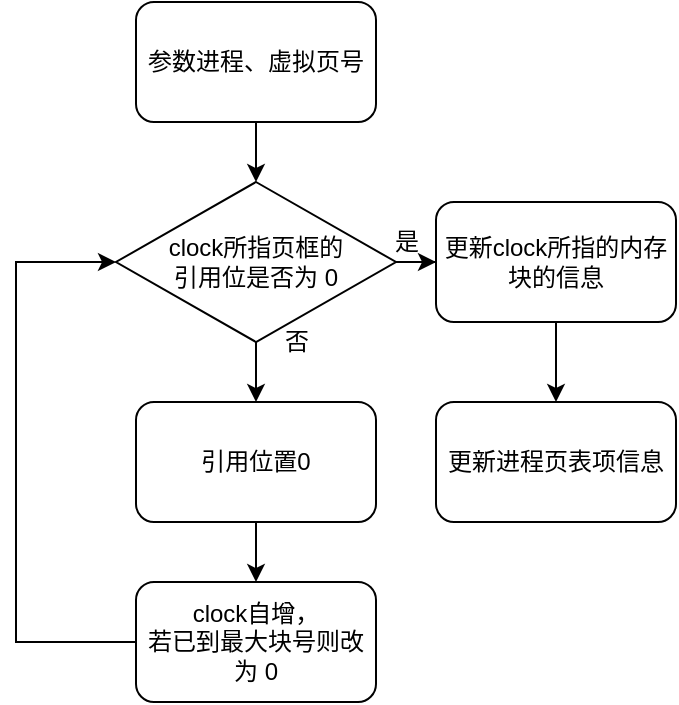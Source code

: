 <mxfile version="14.5.1" type="device"><diagram id="KvtOVFVR_dZIxob1MzXE" name="第 1 页"><mxGraphModel dx="1278" dy="607" grid="1" gridSize="10" guides="1" tooltips="1" connect="1" arrows="1" fold="1" page="1" pageScale="1" pageWidth="850" pageHeight="1100" math="0" shadow="0"><root><mxCell id="0"/><mxCell id="1" parent="0"/><mxCell id="-RuAdVZn5g7Gu5F2l9Nr-11" value="" style="edgeStyle=orthogonalEdgeStyle;rounded=0;orthogonalLoop=1;jettySize=auto;html=1;" edge="1" parent="1" source="-RuAdVZn5g7Gu5F2l9Nr-2" target="-RuAdVZn5g7Gu5F2l9Nr-5"><mxGeometry relative="1" as="geometry"/></mxCell><mxCell id="-RuAdVZn5g7Gu5F2l9Nr-14" value="" style="edgeStyle=orthogonalEdgeStyle;rounded=0;orthogonalLoop=1;jettySize=auto;html=1;" edge="1" parent="1" source="-RuAdVZn5g7Gu5F2l9Nr-2" target="-RuAdVZn5g7Gu5F2l9Nr-8"><mxGeometry relative="1" as="geometry"/></mxCell><mxCell id="-RuAdVZn5g7Gu5F2l9Nr-2" value="clock所指页框的&lt;br&gt;引用位是否为 0" style="rhombus;whiteSpace=wrap;html=1;" vertex="1" parent="1"><mxGeometry x="330" y="100" width="140" height="80" as="geometry"/></mxCell><mxCell id="-RuAdVZn5g7Gu5F2l9Nr-13" value="" style="edgeStyle=orthogonalEdgeStyle;rounded=0;orthogonalLoop=1;jettySize=auto;html=1;" edge="1" parent="1" source="-RuAdVZn5g7Gu5F2l9Nr-5" target="-RuAdVZn5g7Gu5F2l9Nr-6"><mxGeometry relative="1" as="geometry"/></mxCell><mxCell id="-RuAdVZn5g7Gu5F2l9Nr-5" value="引用位置0" style="rounded=1;whiteSpace=wrap;html=1;" vertex="1" parent="1"><mxGeometry x="340" y="210" width="120" height="60" as="geometry"/></mxCell><mxCell id="-RuAdVZn5g7Gu5F2l9Nr-17" style="edgeStyle=orthogonalEdgeStyle;rounded=0;orthogonalLoop=1;jettySize=auto;html=1;entryX=0;entryY=0.5;entryDx=0;entryDy=0;" edge="1" parent="1" source="-RuAdVZn5g7Gu5F2l9Nr-6" target="-RuAdVZn5g7Gu5F2l9Nr-2"><mxGeometry relative="1" as="geometry"><Array as="points"><mxPoint x="280" y="330"/><mxPoint x="280" y="140"/></Array></mxGeometry></mxCell><mxCell id="-RuAdVZn5g7Gu5F2l9Nr-6" value="clock自增，&lt;br&gt;若已到最大块号则改为 0" style="rounded=1;whiteSpace=wrap;html=1;" vertex="1" parent="1"><mxGeometry x="340" y="300" width="120" height="60" as="geometry"/></mxCell><mxCell id="-RuAdVZn5g7Gu5F2l9Nr-10" value="" style="edgeStyle=orthogonalEdgeStyle;rounded=0;orthogonalLoop=1;jettySize=auto;html=1;" edge="1" parent="1" source="-RuAdVZn5g7Gu5F2l9Nr-7" target="-RuAdVZn5g7Gu5F2l9Nr-2"><mxGeometry relative="1" as="geometry"/></mxCell><mxCell id="-RuAdVZn5g7Gu5F2l9Nr-7" value="参数进程、虚拟页号" style="rounded=1;whiteSpace=wrap;html=1;" vertex="1" parent="1"><mxGeometry x="340" y="10" width="120" height="60" as="geometry"/></mxCell><mxCell id="-RuAdVZn5g7Gu5F2l9Nr-15" value="" style="edgeStyle=orthogonalEdgeStyle;rounded=0;orthogonalLoop=1;jettySize=auto;html=1;" edge="1" parent="1" source="-RuAdVZn5g7Gu5F2l9Nr-8" target="-RuAdVZn5g7Gu5F2l9Nr-9"><mxGeometry relative="1" as="geometry"/></mxCell><mxCell id="-RuAdVZn5g7Gu5F2l9Nr-8" value="更新clock所指的内存块的信息" style="rounded=1;whiteSpace=wrap;html=1;" vertex="1" parent="1"><mxGeometry x="490" y="110" width="120" height="60" as="geometry"/></mxCell><mxCell id="-RuAdVZn5g7Gu5F2l9Nr-9" value="更新进程页表项信息" style="rounded=1;whiteSpace=wrap;html=1;" vertex="1" parent="1"><mxGeometry x="490" y="210" width="120" height="60" as="geometry"/></mxCell><mxCell id="-RuAdVZn5g7Gu5F2l9Nr-12" value="否" style="text;html=1;align=center;verticalAlign=middle;resizable=0;points=[];autosize=1;" vertex="1" parent="1"><mxGeometry x="405" y="170" width="30" height="20" as="geometry"/></mxCell><mxCell id="-RuAdVZn5g7Gu5F2l9Nr-16" value="是" style="text;html=1;align=center;verticalAlign=middle;resizable=0;points=[];autosize=1;" vertex="1" parent="1"><mxGeometry x="460" y="120" width="30" height="20" as="geometry"/></mxCell></root></mxGraphModel></diagram></mxfile>